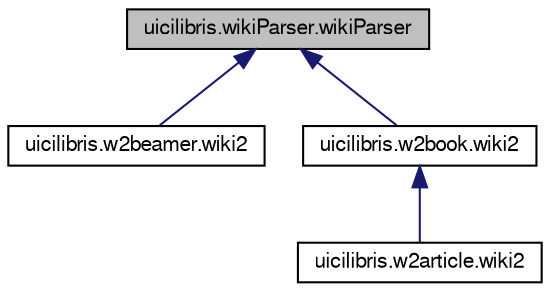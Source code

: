 digraph G
{
  edge [fontname="FreeSans",fontsize="10",labelfontname="FreeSans",labelfontsize="10"];
  node [fontname="FreeSans",fontsize="10",shape=record];
  Node1 [label="uicilibris.wikiParser.wikiParser",height=0.2,width=0.4,color="black", fillcolor="grey75", style="filled" fontcolor="black"];
  Node1 -> Node2 [dir="back",color="midnightblue",fontsize="10",style="solid",fontname="FreeSans"];
  Node2 [label="uicilibris.w2beamer.wiki2",height=0.2,width=0.4,color="black", fillcolor="white", style="filled",URL="$classuicilibris_1_1w2beamer_1_1wiki2.html",tooltip="a class which enriches wikiParser with a LaTeX/Beamer export feature."];
  Node1 -> Node3 [dir="back",color="midnightblue",fontsize="10",style="solid",fontname="FreeSans"];
  Node3 [label="uicilibris.w2book.wiki2",height=0.2,width=0.4,color="black", fillcolor="white", style="filled",URL="$classuicilibris_1_1w2book_1_1wiki2.html",tooltip="a class which enriches wikiParser with a LaTeX/Book export feature."];
  Node3 -> Node4 [dir="back",color="midnightblue",fontsize="10",style="solid",fontname="FreeSans"];
  Node4 [label="uicilibris.w2article.wiki2",height=0.2,width=0.4,color="black", fillcolor="white", style="filled",URL="$classuicilibris_1_1w2article_1_1wiki2.html",tooltip="a class which modifies w2book.wiki2 with a LaTeX/Article export feature."];
}
